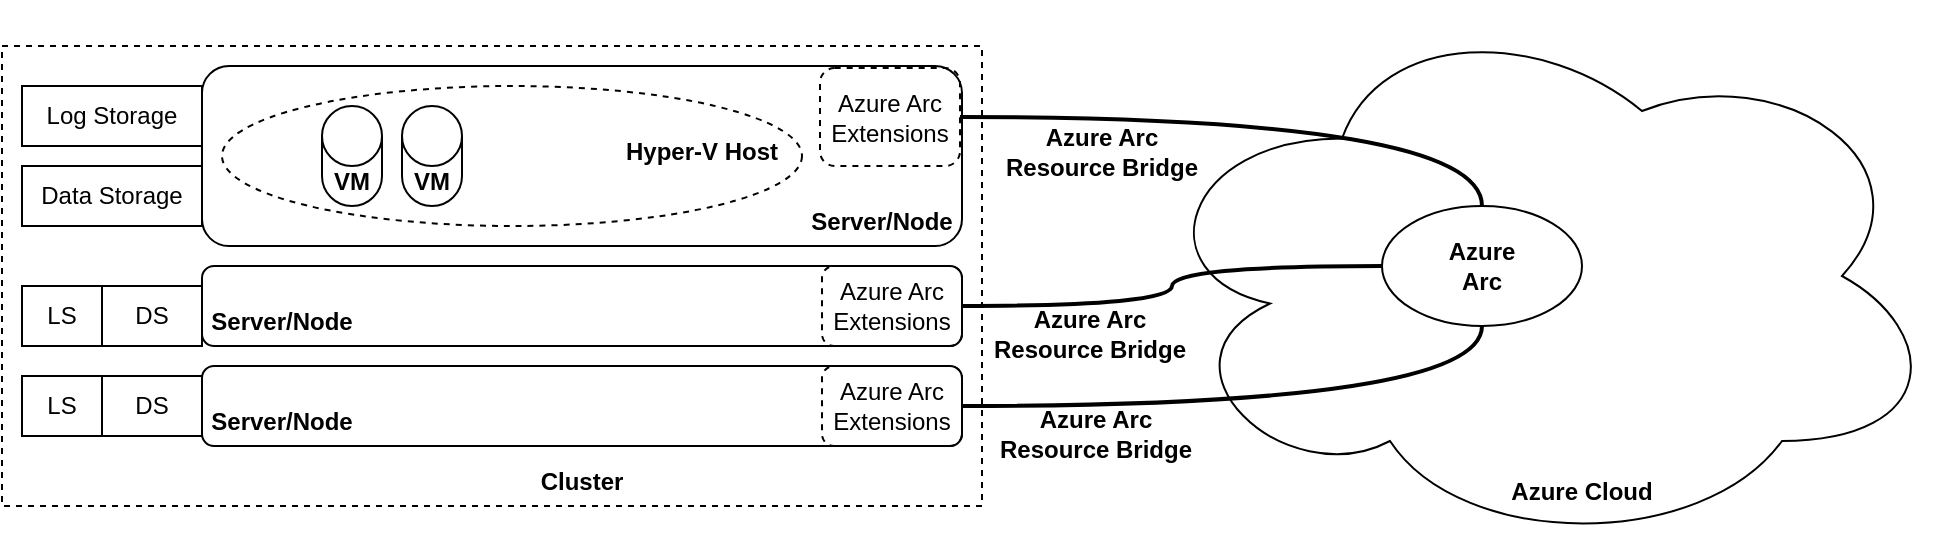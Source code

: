 <mxfile version="24.0.4" type="device">
  <diagram name="Page-1" id="OzKOGU8C7m9wTSCu9soQ">
    <mxGraphModel dx="1050" dy="621" grid="1" gridSize="10" guides="1" tooltips="1" connect="1" arrows="1" fold="1" page="1" pageScale="1" pageWidth="1100" pageHeight="1100" math="0" shadow="0">
      <root>
        <mxCell id="0" />
        <mxCell id="1" parent="0" />
        <mxCell id="eIv6nFnYSPfl1yUFudHD-5" value="" style="rounded=0;whiteSpace=wrap;html=1;dashed=1;fillColor=none;" vertex="1" parent="1">
          <mxGeometry x="70" y="200" width="490" height="230" as="geometry" />
        </mxCell>
        <mxCell id="eIv6nFnYSPfl1yUFudHD-2" value="" style="rounded=1;whiteSpace=wrap;html=1;fillColor=none;" vertex="1" parent="1">
          <mxGeometry x="170" y="210" width="380" height="90" as="geometry" />
        </mxCell>
        <mxCell id="eIv6nFnYSPfl1yUFudHD-3" value="" style="rounded=1;whiteSpace=wrap;html=1;fillColor=none;" vertex="1" parent="1">
          <mxGeometry x="170" y="310" width="380" height="40" as="geometry" />
        </mxCell>
        <mxCell id="eIv6nFnYSPfl1yUFudHD-4" value="" style="rounded=1;whiteSpace=wrap;html=1;fillColor=none;" vertex="1" parent="1">
          <mxGeometry x="170" y="360" width="380" height="40" as="geometry" />
        </mxCell>
        <mxCell id="eIv6nFnYSPfl1yUFudHD-7" value="" style="ellipse;whiteSpace=wrap;html=1;dashed=1;fillColor=none;" vertex="1" parent="1">
          <mxGeometry x="180" y="220" width="290" height="70" as="geometry" />
        </mxCell>
        <mxCell id="eIv6nFnYSPfl1yUFudHD-8" value="&lt;b&gt;VM&lt;/b&gt;" style="shape=cylinder3;whiteSpace=wrap;html=1;boundedLbl=1;backgroundOutline=1;size=15;fillColor=none;" vertex="1" parent="1">
          <mxGeometry x="230" y="230" width="30" height="50" as="geometry" />
        </mxCell>
        <mxCell id="eIv6nFnYSPfl1yUFudHD-9" value="&lt;b&gt;VM&lt;/b&gt;" style="shape=cylinder3;whiteSpace=wrap;html=1;boundedLbl=1;backgroundOutline=1;size=15;fillColor=none;" vertex="1" parent="1">
          <mxGeometry x="270" y="230" width="30" height="50" as="geometry" />
        </mxCell>
        <mxCell id="eIv6nFnYSPfl1yUFudHD-10" value="&lt;b&gt;Hyper-V&amp;nbsp;&lt;/b&gt;&lt;b style=&quot;background-color: initial;&quot;&gt;Host&lt;/b&gt;" style="text;html=1;align=center;verticalAlign=middle;whiteSpace=wrap;rounded=0;fillColor=none;" vertex="1" parent="1">
          <mxGeometry x="370" y="240" width="100" height="25" as="geometry" />
        </mxCell>
        <mxCell id="eIv6nFnYSPfl1yUFudHD-11" value="&lt;b&gt;Server/Node&lt;/b&gt;" style="text;html=1;align=center;verticalAlign=middle;whiteSpace=wrap;rounded=0;fillColor=none;" vertex="1" parent="1">
          <mxGeometry x="470" y="275" width="80" height="25" as="geometry" />
        </mxCell>
        <mxCell id="eIv6nFnYSPfl1yUFudHD-12" value="&lt;b&gt;Cluster&lt;/b&gt;" style="text;html=1;align=center;verticalAlign=middle;whiteSpace=wrap;rounded=0;fillColor=none;" vertex="1" parent="1">
          <mxGeometry x="335" y="405" width="50" height="25" as="geometry" />
        </mxCell>
        <mxCell id="eIv6nFnYSPfl1yUFudHD-13" value="&lt;b&gt;Server/Node&lt;/b&gt;" style="text;html=1;align=center;verticalAlign=middle;whiteSpace=wrap;rounded=0;fillColor=none;" vertex="1" parent="1">
          <mxGeometry x="170" y="325" width="80" height="25" as="geometry" />
        </mxCell>
        <mxCell id="eIv6nFnYSPfl1yUFudHD-14" value="&lt;b&gt;Server/Node&lt;/b&gt;" style="text;html=1;align=center;verticalAlign=middle;whiteSpace=wrap;rounded=0;fillColor=none;" vertex="1" parent="1">
          <mxGeometry x="170" y="375" width="80" height="25" as="geometry" />
        </mxCell>
        <mxCell id="eIv6nFnYSPfl1yUFudHD-17" value="" style="ellipse;shape=cloud;whiteSpace=wrap;html=1;fillColor=none;" vertex="1" parent="1">
          <mxGeometry x="640" y="177.5" width="400" height="275" as="geometry" />
        </mxCell>
        <mxCell id="eIv6nFnYSPfl1yUFudHD-18" value="&lt;b&gt;Azure Cloud&lt;/b&gt;" style="text;html=1;align=center;verticalAlign=middle;whiteSpace=wrap;rounded=0;fillColor=none;" vertex="1" parent="1">
          <mxGeometry x="820" y="410" width="80" height="25" as="geometry" />
        </mxCell>
        <mxCell id="eIv6nFnYSPfl1yUFudHD-19" value="Azure&lt;div&gt;Arc&lt;/div&gt;" style="ellipse;whiteSpace=wrap;html=1;fontStyle=1;fillColor=none;" vertex="1" parent="1">
          <mxGeometry x="760" y="280" width="100" height="60" as="geometry" />
        </mxCell>
        <mxCell id="eIv6nFnYSPfl1yUFudHD-21" style="edgeStyle=orthogonalEdgeStyle;rounded=0;orthogonalLoop=1;jettySize=auto;html=1;exitX=1;exitY=0.5;exitDx=0;exitDy=0;entryX=0.5;entryY=0;entryDx=0;entryDy=0;curved=1;endArrow=none;endFill=0;targetPerimeterSpacing=0;strokeWidth=2;" edge="1" parent="1" source="eIv6nFnYSPfl1yUFudHD-20" target="eIv6nFnYSPfl1yUFudHD-19">
          <mxGeometry relative="1" as="geometry" />
        </mxCell>
        <mxCell id="eIv6nFnYSPfl1yUFudHD-20" value="Azure Arc&lt;div&gt;Extensions&lt;/div&gt;" style="rounded=1;whiteSpace=wrap;html=1;dashed=1;fillColor=none;" vertex="1" parent="1">
          <mxGeometry x="479" y="211" width="70" height="49" as="geometry" />
        </mxCell>
        <mxCell id="eIv6nFnYSPfl1yUFudHD-22" value="&lt;b&gt;Azure Arc&lt;/b&gt;&lt;div&gt;&lt;b&gt;Resource Bridge&lt;/b&gt;&lt;/div&gt;" style="text;html=1;align=center;verticalAlign=middle;whiteSpace=wrap;rounded=0;fillColor=none;" vertex="1" parent="1">
          <mxGeometry x="570" y="240" width="100" height="25" as="geometry" />
        </mxCell>
        <mxCell id="eIv6nFnYSPfl1yUFudHD-25" style="edgeStyle=orthogonalEdgeStyle;rounded=0;orthogonalLoop=1;jettySize=auto;html=1;exitX=1;exitY=0.5;exitDx=0;exitDy=0;entryX=0;entryY=0.5;entryDx=0;entryDy=0;curved=1;strokeWidth=2;endArrow=none;endFill=0;" edge="1" parent="1" source="eIv6nFnYSPfl1yUFudHD-23" target="eIv6nFnYSPfl1yUFudHD-19">
          <mxGeometry relative="1" as="geometry" />
        </mxCell>
        <mxCell id="eIv6nFnYSPfl1yUFudHD-23" value="Azure Arc&lt;div&gt;Extensions&lt;/div&gt;" style="rounded=1;whiteSpace=wrap;html=1;dashed=1;fillColor=none;" vertex="1" parent="1">
          <mxGeometry x="480" y="310" width="70" height="40" as="geometry" />
        </mxCell>
        <mxCell id="eIv6nFnYSPfl1yUFudHD-26" style="edgeStyle=orthogonalEdgeStyle;rounded=0;orthogonalLoop=1;jettySize=auto;html=1;exitX=1;exitY=0.5;exitDx=0;exitDy=0;entryX=0.5;entryY=1;entryDx=0;entryDy=0;curved=1;strokeWidth=2;endArrow=none;endFill=0;" edge="1" parent="1" source="eIv6nFnYSPfl1yUFudHD-24" target="eIv6nFnYSPfl1yUFudHD-19">
          <mxGeometry relative="1" as="geometry" />
        </mxCell>
        <mxCell id="eIv6nFnYSPfl1yUFudHD-24" value="Azure Arc&lt;div&gt;Extensions&lt;/div&gt;" style="rounded=1;whiteSpace=wrap;html=1;dashed=1;fillColor=none;" vertex="1" parent="1">
          <mxGeometry x="480" y="360" width="70" height="40" as="geometry" />
        </mxCell>
        <mxCell id="eIv6nFnYSPfl1yUFudHD-27" value="&lt;b&gt;Azure Arc&lt;/b&gt;&lt;div&gt;&lt;b&gt;Resource Bridge&lt;/b&gt;&lt;/div&gt;" style="text;html=1;align=center;verticalAlign=middle;whiteSpace=wrap;rounded=0;fillColor=none;" vertex="1" parent="1">
          <mxGeometry x="564" y="331" width="100" height="25" as="geometry" />
        </mxCell>
        <mxCell id="eIv6nFnYSPfl1yUFudHD-28" value="&lt;b&gt;Azure Arc&lt;/b&gt;&lt;div&gt;&lt;b&gt;Resource Bridge&lt;/b&gt;&lt;/div&gt;" style="text;html=1;align=center;verticalAlign=middle;whiteSpace=wrap;rounded=0;fillColor=none;" vertex="1" parent="1">
          <mxGeometry x="567" y="381" width="100" height="25" as="geometry" />
        </mxCell>
        <mxCell id="eIv6nFnYSPfl1yUFudHD-31" value="Log Storage" style="rounded=0;whiteSpace=wrap;html=1;fillColor=none;" vertex="1" parent="1">
          <mxGeometry x="80" y="220" width="90" height="30" as="geometry" />
        </mxCell>
        <mxCell id="eIv6nFnYSPfl1yUFudHD-32" value="Data Storage" style="rounded=0;whiteSpace=wrap;html=1;fillColor=none;" vertex="1" parent="1">
          <mxGeometry x="80" y="260" width="90" height="30" as="geometry" />
        </mxCell>
        <mxCell id="eIv6nFnYSPfl1yUFudHD-33" value="DS" style="rounded=0;whiteSpace=wrap;html=1;fillColor=none;" vertex="1" parent="1">
          <mxGeometry x="120" y="320" width="50" height="30" as="geometry" />
        </mxCell>
        <mxCell id="eIv6nFnYSPfl1yUFudHD-34" value="LS" style="rounded=0;whiteSpace=wrap;html=1;fillColor=none;" vertex="1" parent="1">
          <mxGeometry x="80" y="320" width="40" height="30" as="geometry" />
        </mxCell>
        <mxCell id="eIv6nFnYSPfl1yUFudHD-35" value="DS" style="rounded=0;whiteSpace=wrap;html=1;fillColor=none;" vertex="1" parent="1">
          <mxGeometry x="120" y="365" width="50" height="30" as="geometry" />
        </mxCell>
        <mxCell id="eIv6nFnYSPfl1yUFudHD-36" value="LS" style="rounded=0;whiteSpace=wrap;html=1;fillColor=none;" vertex="1" parent="1">
          <mxGeometry x="80" y="365" width="40" height="30" as="geometry" />
        </mxCell>
      </root>
    </mxGraphModel>
  </diagram>
</mxfile>
